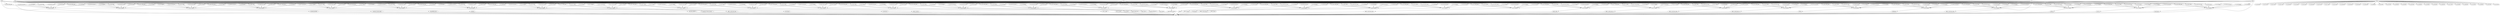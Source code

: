 strict digraph "()" {
	"U_0_000.CD_in_reg" -> "U_0_000.RegOut"	 [weight=1.0];
	"U_0_022.CA_reg" -> "U_0_022.RegOut"	 [weight=1.0];
	"U_0_002.CD_in_reg" -> "U_0_002.RegOut"	 [weight=1.0];
	RX_APPEND_CRC -> CD_out	 [weight=1.0];
	"U_0_026.RegOut" -> RX_MAX_LENGTH	 [weight=1.0];
	"U_0_011.Reset" -> "U_0_011.RegOut"	 [weight=2.0];
	MAC_tx_add_en -> CD_out	 [weight=1.0];
	"U_0_034.Reset" -> "U_0_034.RegOut"	 [weight=2.0];
	"U_0_016.CCSB" -> "U_0_016.RegOut"	 [weight=1.0];
	"U_0_029.CA_reg_set" -> "U_0_029.RegOut"	 [weight=1.0];
	"U_0_004.CA_reg_set" -> "U_0_004.RegOut"	 [weight=1.0];
	"U_0_023.CA_reg_set" -> "U_0_023.RegOut"	 [weight=1.0];
	"U_0_013.Reset" -> "U_0_013.RegOut"	 [weight=2.0];
	tx_pause_en -> CD_out	 [weight=1.0];
	"U_0_014.CA_reg_set" -> "U_0_014.RegOut"	 [weight=1.0];
	WRB -> "U_0_027.CWR_pulse"	 [weight=1.0];
	WRB -> "U_0_014.CWR_pulse"	 [weight=1.0];
	WRB -> "U_0_029.CWR_pulse"	 [weight=1.0];
	WRB -> "U_0_013.CWR_pulse"	 [weight=1.0];
	WRB -> "U_0_007.CWR_pulse"	 [weight=1.0];
	WRB -> "U_0_015.CWR_pulse"	 [weight=1.0];
	WRB -> "U_0_034.CWR_pulse"	 [weight=1.0];
	WRB -> "U_0_017.CWR_pulse"	 [weight=1.0];
	WRB -> "U_0_000.CWR_pulse"	 [weight=1.0];
	WRB -> "U_0_002.CWR_pulse"	 [weight=1.0];
	WRB -> "U_0_018.CWR_pulse"	 [weight=1.0];
	WRB -> "U_0_022.CWR_pulse"	 [weight=1.0];
	WRB -> "U_0_001.CWR_pulse"	 [weight=1.0];
	WRB -> "U_0_020.CWR_pulse"	 [weight=1.0];
	WRB -> "U_0_024.CWR_pulse"	 [weight=1.0];
	WRB -> "U_0_008.CWR_pulse"	 [weight=1.0];
	WRB -> "U_0_019.CWR_pulse"	 [weight=1.0];
	WRB -> "U_0_011.CWR_pulse"	 [weight=1.0];
	WRB -> "U_0_003.CWR_pulse"	 [weight=1.0];
	WRB -> "U_0_006.CWR_pulse"	 [weight=1.0];
	WRB -> CD_out	 [weight=36.0];
	WRB -> "U_0_004.CWR_pulse"	 [weight=1.0];
	WRB -> "U_0_012.CWR_pulse"	 [weight=1.0];
	WRB -> "U_0_026.CWR_pulse"	 [weight=1.0];
	WRB -> "U_0_033.CWR_pulse"	 [weight=1.0];
	WRB -> "U_0_005.CWR_pulse"	 [weight=1.0];
	WRB -> "U_0_025.CWR_pulse"	 [weight=1.0];
	WRB -> "U_0_023.CWR_pulse"	 [weight=1.0];
	WRB -> "U_0_010.CWR_pulse"	 [weight=1.0];
	WRB -> "U_0_016.CWR_pulse"	 [weight=1.0];
	WRB -> "U_0_021.CWR_pulse"	 [weight=1.0];
	WRB -> "U_0_009.CWR_pulse"	 [weight=1.0];
	WRB -> "U_0_028.CWR_pulse"	 [weight=1.0];
	"U_0_025.Reset" -> "U_0_025.RegOut"	 [weight=2.0];
	"U_0_000.RegInit" -> "U_0_000.RegOut"	 [weight=1.0];
	"U_0_007.Reset" -> "U_0_007.RegOut"	 [weight=2.0];
	"U_0_034.CD_in_reg" -> "U_0_034.RegOut"	 [weight=1.0];
	"U_0_021.CA_reg_set" -> "U_0_021.RegOut"	 [weight=1.0];
	"U_0_027.CWR_pulse" -> "U_0_027.RegOut"	 [weight=1.0];
	Tx_Lwmark -> CD_out	 [weight=1.0];
	"U_0_033.CA_reg" -> "U_0_033.RegOut"	 [weight=1.0];
	RX_MIN_LENGTH -> CD_out	 [weight=1.0];
	"U_0_021.CCSB" -> "U_0_021.RegOut"	 [weight=1.0];
	"U_0_017.RegInit" -> "U_0_017.RegOut"	 [weight=1.0];
	"U_0_014.CWR_pulse" -> "U_0_014.RegOut"	 [weight=1.0];
	broadcast_bucket_depth -> CD_out	 [weight=1.0];
	"U_0_015.CCSB" -> "U_0_015.RegOut"	 [weight=1.0];
	"U_0_005.CA_reg" -> "U_0_005.RegOut"	 [weight=1.0];
	"U_0_024.CCSB" -> "U_0_024.RegOut"	 [weight=1.0];
	"U_0_034.CCSB" -> "U_0_034.RegOut"	 [weight=1.0];
	"U_0_001.CA_reg" -> "U_0_001.RegOut"	 [weight=1.0];
	"U_0_003.CA_reg" -> "U_0_003.RegOut"	 [weight=1.0];
	"U_0_028.Reset" -> "U_0_028.RegOut"	 [weight=2.0];
	"U_0_003.CA_reg_set" -> "U_0_003.RegOut"	 [weight=1.0];
	"U_0_022.RegOut" -> Rx_Hwmark	 [weight=1.0];
	"U_0_021.RegOut" -> RX_APPEND_CRC	 [weight=1.0];
	"U_0_027.CA_reg_set" -> "U_0_027.RegOut"	 [weight=1.0];
	"U_0_020.RegOut" -> broadcast_bucket_interval	 [weight=1.0];
	"U_0_003.RegOut" -> pause_quanta_set	 [weight=1.0];
	"U_0_011.CA_reg" -> "U_0_011.RegOut"	 [weight=1.0];
	"U_0_022.CA_reg_set" -> "U_0_022.RegOut"	 [weight=1.0];
	"U_0_017.CD_in_reg" -> "U_0_017.RegOut"	 [weight=1.0];
	"U_0_024.RegInit" -> "U_0_024.RegOut"	 [weight=1.0];
	"U_0_004.CA_reg" -> "U_0_004.RegOut"	 [weight=1.0];
	"U_0_028.CA_reg_set" -> "U_0_028.RegOut"	 [weight=1.0];
	Rx_Hwmark -> CD_out	 [weight=1.0];
	"U_0_006.RegOut" -> MaxRetry	 [weight=1.0];
	"U_0_029.CCSB" -> "U_0_029.RegOut"	 [weight=1.0];
	"U_0_017.CA_reg" -> "U_0_017.RegOut"	 [weight=1.0];
	"U_0_008.RegOut" -> MAC_tx_add_prom_data	 [weight=1.0];
	"U_0_019.RegInit" -> "U_0_019.RegOut"	 [weight=1.0];
	"U_0_010.RegInit" -> "U_0_010.RegOut"	 [weight=1.0];
	"U_0_017.CCSB" -> "U_0_017.RegOut"	 [weight=1.0];
	"U_0_029.CWR_pulse" -> "U_0_029.RegOut"	 [weight=1.0];
	CPU_rd_grant -> CD_out	 [weight=1.0];
	"U_0_017.Reset" -> "U_0_017.RegOut"	 [weight=2.0];
	"U_0_000.CA_reg_set" -> "U_0_000.RegOut"	 [weight=1.0];
	"U_0_015.CA_reg" -> "U_0_015.RegOut"	 [weight=1.0];
	"U_0_028.RegOut" -> CPU_rd_addr	 [weight=1.0];
	"U_0_025.CD_in_reg" -> "U_0_025.RegOut"	 [weight=1.0];
	"U_0_013.CWR_pulse" -> "U_0_013.RegOut"	 [weight=1.0];
	"U_0_007.CWR_pulse" -> "U_0_007.RegOut"	 [weight=1.0];
	"U_0_013.CD_in_reg" -> "U_0_013.RegOut"	 [weight=1.0];
	"U_0_027.Reset" -> "U_0_027.RegOut"	 [weight=2.0];
	"U_0_018.Reset" -> "U_0_018.RegOut"	 [weight=2.0];
	"U_0_008.CD_in_reg" -> "U_0_008.RegOut"	 [weight=1.0];
	"U_0_012.CA_reg" -> "U_0_012.RegOut"	 [weight=1.0];
	"U_0_014.Reset" -> "U_0_014.RegOut"	 [weight=2.0];
	"U_0_033.Reset" -> "U_0_033.RegOut"	 [weight=2.0];
	"U_0_025.CA_reg" -> "U_0_025.RegOut"	 [weight=1.0];
	"U_0_014.RegInit" -> "U_0_014.RegOut"	 [weight=1.0];
	"U_0_009.CD_in_reg" -> "U_0_009.RegOut"	 [weight=1.0];
	"U_0_010.CD_in_reg" -> "U_0_010.RegOut"	 [weight=1.0];
	"U_0_034.CA_reg" -> "U_0_034.RegOut"	 [weight=1.0];
	"U_0_015.CWR_pulse" -> "U_0_015.RegOut"	 [weight=1.0];
	CRC_chk_en -> CD_out	 [weight=1.0];
	"U_0_011.RegInit" -> "U_0_011.RegOut"	 [weight=1.0];
	CPU_rd_addr -> CD_out	 [weight=1.0];
	"U_0_018.RegOut" -> broadcast_filter_en	 [weight=1.0];
	"U_0_010.CA_reg" -> "U_0_010.RegOut"	 [weight=1.0];
	"U_0_019.RegOut" -> broadcast_bucket_depth	 [weight=1.0];
	"U_0_013.CA_reg" -> "U_0_013.RegOut"	 [weight=1.0];
	"U_0_008.CA_reg_set" -> "U_0_008.RegOut"	 [weight=1.0];
	"U_0_013.RegInit" -> "U_0_013.RegOut"	 [weight=1.0];
	"U_0_034.CWR_pulse" -> "U_0_034.RegOut"	 [weight=1.0];
	"U_0_012.Reset" -> "U_0_012.RegOut"	 [weight=2.0];
	"U_0_024.CA_reg_set" -> "U_0_024.RegOut"	 [weight=1.0];
	CSB -> "U_0_016.CCSB"	 [weight=1.0];
	CSB -> "U_0_021.CCSB"	 [weight=1.0];
	CSB -> "U_0_015.CCSB"	 [weight=1.0];
	CSB -> "U_0_024.CCSB"	 [weight=1.0];
	CSB -> "U_0_034.CCSB"	 [weight=1.0];
	CSB -> "U_0_029.CCSB"	 [weight=1.0];
	CSB -> "U_0_017.CCSB"	 [weight=1.0];
	CSB -> "U_0_001.CCSB"	 [weight=1.0];
	CSB -> "U_0_006.CCSB"	 [weight=1.0];
	CSB -> "U_0_033.CCSB"	 [weight=1.0];
	CSB -> "U_0_003.CCSB"	 [weight=1.0];
	CSB -> "U_0_002.CCSB"	 [weight=1.0];
	CSB -> "U_0_011.CCSB"	 [weight=1.0];
	CSB -> "U_0_027.CCSB"	 [weight=1.0];
	CSB -> "U_0_005.CCSB"	 [weight=1.0];
	CSB -> "U_0_012.CCSB"	 [weight=1.0];
	CSB -> CD_out	 [weight=36.0];
	CSB -> "U_0_010.CCSB"	 [weight=1.0];
	CSB -> "U_0_025.CCSB"	 [weight=1.0];
	CSB -> "U_0_023.CCSB"	 [weight=1.0];
	CSB -> "U_0_000.CCSB"	 [weight=1.0];
	CSB -> "U_0_007.CCSB"	 [weight=1.0];
	CSB -> "U_0_009.CCSB"	 [weight=1.0];
	CSB -> "U_0_014.CCSB"	 [weight=1.0];
	CSB -> "U_0_004.CCSB"	 [weight=1.0];
	CSB -> "U_0_020.CCSB"	 [weight=1.0];
	CSB -> "U_0_028.CCSB"	 [weight=1.0];
	CSB -> "U_0_018.CCSB"	 [weight=1.0];
	CSB -> "U_0_019.CCSB"	 [weight=1.0];
	CSB -> "U_0_013.CCSB"	 [weight=1.0];
	CSB -> "U_0_026.CCSB"	 [weight=1.0];
	CSB -> "U_0_008.CCSB"	 [weight=1.0];
	CSB -> "U_0_022.CCSB"	 [weight=1.0];
	"U_0_017.CWR_pulse" -> "U_0_017.RegOut"	 [weight=1.0];
	"U_0_003.RegInit" -> "U_0_003.RegOut"	 [weight=1.0];
	"U_0_033.CA_reg_set" -> "U_0_033.RegOut"	 [weight=1.0];
	"U_0_018.CA_reg_set" -> "U_0_018.RegOut"	 [weight=1.0];
	"U_0_000.CWR_pulse" -> "U_0_000.RegOut"	 [weight=1.0];
	"U_0_001.CCSB" -> "U_0_001.RegOut"	 [weight=1.0];
	"U_0_002.CWR_pulse" -> "U_0_002.RegOut"	 [weight=1.0];
	"U_0_020.RegInit" -> "U_0_020.RegOut"	 [weight=1.0];
	"U_0_006.CCSB" -> "U_0_006.RegOut"	 [weight=1.0];
	RX_MAX_LENGTH -> CD_out	 [weight=1.0];
	"U_0_029.CD_in_reg" -> "U_0_029.RegOut"	 [weight=1.0];
	"U_0_027.RegInit" -> "U_0_027.RegOut"	 [weight=1.0];
	"U_0_018.CWR_pulse" -> "U_0_018.RegOut"	 [weight=1.0];
	Rx_Lwmark -> CD_out	 [weight=1.0];
	"U_0_015.CA_reg_set" -> "U_0_015.RegOut"	 [weight=1.0];
	"U_0_033.CCSB" -> "U_0_033.RegOut"	 [weight=1.0];
	"U_0_019.CA_reg" -> "U_0_019.RegOut"	 [weight=1.0];
	"U_0_009.Reset" -> "U_0_009.RegOut"	 [weight=2.0];
	"U_0_002.CA_reg_set" -> "U_0_002.RegOut"	 [weight=1.0];
	"U_0_022.CWR_pulse" -> "U_0_022.RegOut"	 [weight=1.0];
	"U_0_003.CCSB" -> "U_0_003.RegOut"	 [weight=1.0];
	"U_0_015.CD_in_reg" -> "U_0_015.RegOut"	 [weight=1.0];
	MAC_tx_add_prom_data -> CD_out	 [weight=1.0];
	"U_0_020.CD_in_reg" -> "U_0_020.RegOut"	 [weight=1.0];
	"U_0_026.Reset" -> "U_0_026.RegOut"	 [weight=2.0];
	"U_0_002.CCSB" -> "U_0_002.RegOut"	 [weight=1.0];
	"U_0_002.RegOut" -> pause_frame_send_en	 [weight=1.0];
	"U_0_005.Reset" -> "U_0_005.RegOut"	 [weight=2.0];
	"U_0_011.CCSB" -> "U_0_011.RegOut"	 [weight=1.0];
	"U_0_034.RegOut" -> Speed	 [weight=1.0];
	"U_0_021.CD_in_reg" -> "U_0_021.RegOut"	 [weight=1.0];
	"U_0_016.CD_in_reg" -> "U_0_016.RegOut"	 [weight=1.0];
	"U_0_027.CCSB" -> "U_0_027.RegOut"	 [weight=1.0];
	"U_0_010.CA_reg_set" -> "U_0_010.RegOut"	 [weight=1.0];
	"U_0_014.CD_in_reg" -> "U_0_014.RegOut"	 [weight=1.0];
	"U_0_016.Reset" -> "U_0_016.RegOut"	 [weight=2.0];
	"U_0_001.CWR_pulse" -> "U_0_001.RegOut"	 [weight=1.0];
	Clk_reg -> "U_0_016.Clk"	 [weight=1.0];
	Clk_reg -> "U_0_027.Clk"	 [weight=1.0];
	Clk_reg -> "U_0_001.Clk"	 [weight=1.0];
	Clk_reg -> "U_0_021.Clk"	 [weight=1.0];
	Clk_reg -> "U_0_018.Clk"	 [weight=1.0];
	Clk_reg -> "U_0_014.Clk"	 [weight=1.0];
	Clk_reg -> "U_0_022.Clk"	 [weight=1.0];
	Clk_reg -> "U_0_024.Clk"	 [weight=1.0];
	Clk_reg -> "U_0_007.Clk"	 [weight=1.0];
	Clk_reg -> "U_0_017.Clk"	 [weight=1.0];
	Clk_reg -> "U_0_015.Clk"	 [weight=1.0];
	Clk_reg -> "U_0_026.Clk"	 [weight=1.0];
	Clk_reg -> "U_0_005.Clk"	 [weight=1.0];
	Clk_reg -> "U_0_033.Clk"	 [weight=1.0];
	Clk_reg -> "U_0_002.Clk"	 [weight=1.0];
	Clk_reg -> "U_0_009.Clk"	 [weight=1.0];
	Clk_reg -> "U_0_019.Clk"	 [weight=1.0];
	Clk_reg -> "U_0_013.Clk"	 [weight=1.0];
	Clk_reg -> "U_0_003.Clk"	 [weight=1.0];
	Clk_reg -> "U_0_004.Clk"	 [weight=1.0];
	Clk_reg -> "U_0_023.Clk"	 [weight=1.0];
	Clk_reg -> "U_0_029.Clk"	 [weight=1.0];
	Clk_reg -> "U_0_020.Clk"	 [weight=1.0];
	Clk_reg -> "U_0_034.Clk"	 [weight=1.0];
	Clk_reg -> "U_0_000.Clk"	 [weight=1.0];
	Clk_reg -> "U_0_011.Clk"	 [weight=1.0];
	Clk_reg -> "U_0_028.Clk"	 [weight=1.0];
	Clk_reg -> "U_0_006.Clk"	 [weight=1.0];
	Clk_reg -> "U_0_010.Clk"	 [weight=1.0];
	Clk_reg -> "U_0_008.Clk"	 [weight=1.0];
	Clk_reg -> "U_0_025.Clk"	 [weight=1.0];
	Clk_reg -> "U_0_012.Clk"	 [weight=1.0];
	"U_0_015.Reset" -> "U_0_015.RegOut"	 [weight=2.0];
	"U_0_023.CA_reg" -> "U_0_023.RegOut"	 [weight=1.0];
	"U_0_020.Reset" -> "U_0_020.RegOut"	 [weight=2.0];
	"U_0_020.CA_reg" -> "U_0_020.RegOut"	 [weight=1.0];
	"U_0_020.CWR_pulse" -> "U_0_020.RegOut"	 [weight=1.0];
	"U_0_016.RegInit" -> "U_0_016.RegOut"	 [weight=1.0];
	Speed -> CD_out	 [weight=1.0];
	"U_0_019.CD_in_reg" -> "U_0_019.RegOut"	 [weight=1.0];
	"U_0_024.CWR_pulse" -> "U_0_024.RegOut"	 [weight=1.0];
	"U_0_008.CWR_pulse" -> "U_0_008.RegOut"	 [weight=1.0];
	"U_0_019.Reset" -> "U_0_019.RegOut"	 [weight=2.0];
	CD_in -> "U_0_000.CD_in_reg"	 [weight=1.0];
	CD_in -> "U_0_002.CD_in_reg"	 [weight=1.0];
	CD_in -> "U_0_034.CD_in_reg"	 [weight=1.0];
	CD_in -> "U_0_017.CD_in_reg"	 [weight=1.0];
	CD_in -> "U_0_025.CD_in_reg"	 [weight=1.0];
	CD_in -> "U_0_013.CD_in_reg"	 [weight=1.0];
	CD_in -> "U_0_008.CD_in_reg"	 [weight=1.0];
	CD_in -> "U_0_009.CD_in_reg"	 [weight=1.0];
	CD_in -> "U_0_010.CD_in_reg"	 [weight=1.0];
	CD_in -> "U_0_029.CD_in_reg"	 [weight=1.0];
	CD_in -> "U_0_015.CD_in_reg"	 [weight=1.0];
	CD_in -> "U_0_020.CD_in_reg"	 [weight=1.0];
	CD_in -> "U_0_021.CD_in_reg"	 [weight=1.0];
	CD_in -> "U_0_016.CD_in_reg"	 [weight=1.0];
	CD_in -> "U_0_014.CD_in_reg"	 [weight=1.0];
	CD_in -> "U_0_019.CD_in_reg"	 [weight=1.0];
	CD_in -> "U_0_027.CD_in_reg"	 [weight=1.0];
	CD_in -> "U_0_018.CD_in_reg"	 [weight=1.0];
	CD_in -> "U_0_004.CD_in_reg"	 [weight=1.0];
	CD_in -> "U_0_007.CD_in_reg"	 [weight=1.0];
	CD_in -> "U_0_028.CD_in_reg"	 [weight=1.0];
	CD_in -> "U_0_006.CD_in_reg"	 [weight=1.0];
	CD_in -> "U_0_026.CD_in_reg"	 [weight=1.0];
	CD_in -> "U_0_024.CD_in_reg"	 [weight=1.0];
	CD_in -> "U_0_033.CD_in_reg"	 [weight=1.0];
	CD_in -> "U_0_022.CD_in_reg"	 [weight=1.0];
	CD_in -> "U_0_011.CD_in_reg"	 [weight=1.0];
	CD_in -> "U_0_001.CD_in_reg"	 [weight=1.0];
	CD_in -> "U_0_003.CD_in_reg"	 [weight=1.0];
	CD_in -> "U_0_005.CD_in_reg"	 [weight=1.0];
	CD_in -> "U_0_012.CD_in_reg"	 [weight=1.0];
	CD_in -> "U_0_023.CD_in_reg"	 [weight=1.0];
	"U_0_019.CWR_pulse" -> "U_0_019.RegOut"	 [weight=1.0];
	"U_0_000.CA_reg" -> "U_0_000.RegOut"	 [weight=1.0];
	"U_0_011.CWR_pulse" -> "U_0_011.RegOut"	 [weight=1.0];
	"U_0_007.RegInit" -> "U_0_007.RegOut"	 [weight=1.0];
	"U_0_009.CA_reg_set" -> "U_0_009.RegOut"	 [weight=1.0];
	"U_0_005.CCSB" -> "U_0_005.RegOut"	 [weight=1.0];
	"U_0_029.RegOut" -> CPU_rd_apply	 [weight=1.0];
	"U_0_000.RegOut" -> Tx_Hwmark	 [weight=1.0];
	MAC_rx_add_prom_data -> CD_out	 [weight=1.0];
	"U_0_012.CA_reg_set" -> "U_0_012.RegOut"	 [weight=1.0];
	"U_0_024.Reset" -> "U_0_024.RegOut"	 [weight=2.0];
	"U_0_003.CWR_pulse" -> "U_0_003.RegOut"	 [weight=1.0];
	"U_0_007.CA_reg_set" -> "U_0_007.RegOut"	 [weight=1.0];
	"U_0_005.RegInit" -> "U_0_005.RegOut"	 [weight=1.0];
	"U_0_027.CD_in_reg" -> "U_0_027.RegOut"	 [weight=1.0];
	CPU_rd_dout -> CD_out	 [weight=2.0];
	"U_0_006.CWR_pulse" -> "U_0_006.RegOut"	 [weight=1.0];
	"U_0_002.Reset" -> "U_0_002.RegOut"	 [weight=2.0];
	"U_0_002.CA_reg" -> "U_0_002.RegOut"	 [weight=1.0];
	"U_0_012.CCSB" -> "U_0_012.RegOut"	 [weight=1.0];
	RX_IFG_SET -> CD_out	 [weight=1.0];
	"U_0_017.RegOut" -> MAC_rx_add_prom_wr	 [weight=1.0];
	"U_0_018.CD_in_reg" -> "U_0_018.RegOut"	 [weight=1.0];
	"U_0_009.RegOut" -> MAC_tx_add_prom_add	 [weight=1.0];
	Tx_Hwmark -> CD_out	 [weight=1.0];
	"U_0_004.CWR_pulse" -> "U_0_004.RegOut"	 [weight=1.0];
	"U_0_010.CCSB" -> "U_0_010.RegOut"	 [weight=1.0];
	"U_0_004.CD_in_reg" -> "U_0_004.RegOut"	 [weight=1.0];
	"U_0_025.CCSB" -> "U_0_025.RegOut"	 [weight=1.0];
	"U_0_002.RegInit" -> "U_0_002.RegOut"	 [weight=1.0];
	"U_0_010.RegOut" -> MAC_tx_add_prom_wr	 [weight=1.0];
	"U_0_012.CWR_pulse" -> "U_0_012.RegOut"	 [weight=1.0];
	"U_0_022.Reset" -> "U_0_022.RegOut"	 [weight=2.0];
	"U_0_026.CWR_pulse" -> "U_0_026.RegOut"	 [weight=1.0];
	"U_0_007.CD_in_reg" -> "U_0_007.RegOut"	 [weight=1.0];
	"U_0_015.RegInit" -> "U_0_015.RegOut"	 [weight=1.0];
	"U_0_027.CA_reg" -> "U_0_027.RegOut"	 [weight=1.0];
	"U_0_008.CA_reg" -> "U_0_008.RegOut"	 [weight=1.0];
	"U_0_033.CWR_pulse" -> "U_0_033.RegOut"	 [weight=1.0];
	"U_0_004.RegOut" -> IFGset	 [weight=1.0];
	"U_0_005.RegOut" -> FullDuplex	 [weight=1.0];
	"U_0_023.CCSB" -> "U_0_023.RegOut"	 [weight=1.0];
	MAC_rx_add_prom_add -> CD_out	 [weight=1.0];
	broadcast_filter_en -> CD_out	 [weight=1.0];
	"U_0_000.CCSB" -> "U_0_000.RegOut"	 [weight=1.0];
	IFGset -> CD_out	 [weight=1.0];
	pause_frame_send_en -> CD_out	 [weight=1.0];
	CA -> "U_0_022.CA_reg"	 [weight=1.0];
	CA -> "U_0_033.CA_reg"	 [weight=1.0];
	CA -> "U_0_005.CA_reg"	 [weight=1.0];
	CA -> "U_0_001.CA_reg"	 [weight=1.0];
	CA -> "U_0_003.CA_reg"	 [weight=1.0];
	CA -> "U_0_011.CA_reg"	 [weight=1.0];
	CA -> "U_0_004.CA_reg"	 [weight=1.0];
	CA -> "U_0_017.CA_reg"	 [weight=1.0];
	CA -> "U_0_015.CA_reg"	 [weight=1.0];
	CA -> "U_0_012.CA_reg"	 [weight=1.0];
	CA -> "U_0_025.CA_reg"	 [weight=1.0];
	CA -> "U_0_034.CA_reg"	 [weight=1.0];
	CA -> "U_0_010.CA_reg"	 [weight=1.0];
	CA -> "U_0_013.CA_reg"	 [weight=1.0];
	CA -> "U_0_019.CA_reg"	 [weight=1.0];
	CA -> "U_0_023.CA_reg"	 [weight=1.0];
	CA -> "U_0_020.CA_reg"	 [weight=1.0];
	CA -> "U_0_000.CA_reg"	 [weight=1.0];
	CA -> "U_0_002.CA_reg"	 [weight=1.0];
	CA -> CD_out	 [weight=36.0];
	CA -> "U_0_027.CA_reg"	 [weight=1.0];
	CA -> "U_0_008.CA_reg"	 [weight=1.0];
	CA -> "U_0_009.CA_reg"	 [weight=1.0];
	CA -> "U_0_016.CA_reg"	 [weight=1.0];
	CA -> "U_0_007.CA_reg"	 [weight=1.0];
	CA -> "U_0_028.CA_reg"	 [weight=1.0];
	CA -> "U_0_024.CA_reg"	 [weight=1.0];
	CA -> "U_0_029.CA_reg"	 [weight=1.0];
	CA -> "U_0_014.CA_reg"	 [weight=1.0];
	CA -> "U_0_018.CA_reg"	 [weight=1.0];
	CA -> "U_0_026.CA_reg"	 [weight=1.0];
	CA -> "U_0_021.CA_reg"	 [weight=1.0];
	CA -> "U_0_006.CA_reg"	 [weight=1.0];
	"U_0_006.CA_reg_set" -> "U_0_006.RegOut"	 [weight=1.0];
	"U_0_007.CCSB" -> "U_0_007.RegOut"	 [weight=1.0];
	"U_0_009.CCSB" -> "U_0_009.RegOut"	 [weight=1.0];
	MAC_tx_add_prom_wr -> CD_out	 [weight=1.0];
	"U_0_028.RegInit" -> "U_0_028.RegOut"	 [weight=1.0];
	"U_0_014.CCSB" -> "U_0_014.RegOut"	 [weight=1.0];
	"U_0_005.CWR_pulse" -> "U_0_005.RegOut"	 [weight=1.0];
	"U_0_011.CA_reg_set" -> "U_0_011.RegOut"	 [weight=1.0];
	"U_0_004.CCSB" -> "U_0_004.RegOut"	 [weight=1.0];
	"U_0_018.RegInit" -> "U_0_018.RegOut"	 [weight=1.0];
	"U_0_028.CD_in_reg" -> "U_0_028.RegOut"	 [weight=1.0];
	"U_0_027.RegOut" -> RX_MIN_LENGTH	 [weight=1.0];
	"U_0_001.RegInit" -> "U_0_001.RegOut"	 [weight=1.0];
	"U_0_006.CD_in_reg" -> "U_0_006.RegOut"	 [weight=1.0];
	"U_0_025.CWR_pulse" -> "U_0_025.RegOut"	 [weight=1.0];
	"U_0_006.Reset" -> "U_0_006.RegOut"	 [weight=2.0];
	"U_0_009.RegInit" -> "U_0_009.RegOut"	 [weight=1.0];
	"U_0_029.Reset" -> "U_0_029.RegOut"	 [weight=2.0];
	"U_0_004.Reset" -> "U_0_004.RegOut"	 [weight=2.0];
	"U_0_020.CCSB" -> "U_0_020.RegOut"	 [weight=1.0];
	"U_0_023.RegInit" -> "U_0_023.RegOut"	 [weight=1.0];
	"U_0_028.CCSB" -> "U_0_028.RegOut"	 [weight=1.0];
	"U_0_026.CA_reg_set" -> "U_0_026.RegOut"	 [weight=1.0];
	xoff_cpu -> CD_out	 [weight=1.0];
	"U_0_009.CA_reg" -> "U_0_009.RegOut"	 [weight=1.0];
	"U_0_026.CD_in_reg" -> "U_0_026.RegOut"	 [weight=1.0];
	"U_0_023.CWR_pulse" -> "U_0_023.RegOut"	 [weight=1.0];
	"U_0_016.CA_reg" -> "U_0_016.RegOut"	 [weight=1.0];
	"U_0_025.CA_reg_set" -> "U_0_025.RegOut"	 [weight=1.0];
	"U_0_018.CCSB" -> "U_0_018.RegOut"	 [weight=1.0];
	"U_0_007.CA_reg" -> "U_0_007.RegOut"	 [weight=1.0];
	"U_0_024.CD_in_reg" -> "U_0_024.RegOut"	 [weight=1.0];
	"U_0_010.CWR_pulse" -> "U_0_010.RegOut"	 [weight=1.0];
	"U_0_033.RegInit" -> "U_0_033.RegOut"	 [weight=1.0];
	broadcast_bucket_interval -> CD_out	 [weight=1.0];
	Reset -> "U_0_011.Reset"	 [weight=1.0];
	Reset -> "U_0_034.Reset"	 [weight=1.0];
	Reset -> "U_0_013.Reset"	 [weight=1.0];
	Reset -> "U_0_025.Reset"	 [weight=1.0];
	Reset -> "U_0_007.Reset"	 [weight=1.0];
	Reset -> "U_0_028.Reset"	 [weight=1.0];
	Reset -> "U_0_017.Reset"	 [weight=1.0];
	Reset -> "U_0_027.Reset"	 [weight=1.0];
	Reset -> "U_0_018.Reset"	 [weight=1.0];
	Reset -> "U_0_014.Reset"	 [weight=1.0];
	Reset -> "U_0_033.Reset"	 [weight=1.0];
	Reset -> "U_0_012.Reset"	 [weight=1.0];
	Reset -> "U_0_009.Reset"	 [weight=1.0];
	Reset -> "U_0_026.Reset"	 [weight=1.0];
	Reset -> "U_0_005.Reset"	 [weight=1.0];
	Reset -> "U_0_016.Reset"	 [weight=1.0];
	Reset -> "U_0_015.Reset"	 [weight=1.0];
	Reset -> "U_0_020.Reset"	 [weight=1.0];
	Reset -> "U_0_019.Reset"	 [weight=1.0];
	Reset -> "U_0_024.Reset"	 [weight=1.0];
	Reset -> "U_0_002.Reset"	 [weight=1.0];
	Reset -> CD_out	 [weight=37.0];
	Reset -> "U_0_022.Reset"	 [weight=1.0];
	Reset -> "U_0_006.Reset"	 [weight=1.0];
	Reset -> "U_0_029.Reset"	 [weight=1.0];
	Reset -> "U_0_004.Reset"	 [weight=1.0];
	Reset -> "U_0_000.Reset"	 [weight=1.0];
	Reset -> "U_0_001.Reset"	 [weight=1.0];
	Reset -> "U_0_008.Reset"	 [weight=1.0];
	Reset -> "U_0_021.Reset"	 [weight=1.0];
	Reset -> "U_0_010.Reset"	 [weight=1.0];
	Reset -> "U_0_023.Reset"	 [weight=1.0];
	Reset -> "U_0_003.Reset"	 [weight=1.0];
	"U_0_000.Reset" -> "U_0_000.RegOut"	 [weight=2.0];
	"U_0_001.Reset" -> "U_0_001.RegOut"	 [weight=2.0];
	"U_0_013.RegOut" -> xon_cpu	 [weight=1.0];
	"U_0_028.CA_reg" -> "U_0_028.RegOut"	 [weight=1.0];
	"U_0_013.CA_reg_set" -> "U_0_013.RegOut"	 [weight=1.0];
	"U_0_012.RegOut" -> xoff_cpu	 [weight=1.0];
	"U_0_016.CWR_pulse" -> "U_0_016.RegOut"	 [weight=1.0];
	"U_0_011.RegOut" -> tx_pause_en	 [weight=1.0];
	"U_0_033.CD_in_reg" -> "U_0_033.RegOut"	 [weight=1.0];
	"U_0_020.CA_reg_set" -> "U_0_020.RegOut"	 [weight=1.0];
	"U_0_008.Reset" -> "U_0_008.RegOut"	 [weight=2.0];
	"U_0_024.CA_reg" -> "U_0_024.RegOut"	 [weight=1.0];
	"U_0_023.RegOut" -> Rx_Lwmark	 [weight=1.0];
	"U_0_019.CCSB" -> "U_0_019.RegOut"	 [weight=1.0];
	"U_0_033.RegOut" -> Line_loop_en	 [weight=1.0];
	"U_0_022.CD_in_reg" -> "U_0_022.RegOut"	 [weight=1.0];
	"U_0_024.RegOut" -> CRC_chk_en	 [weight=1.0];
	"U_0_013.CCSB" -> "U_0_013.RegOut"	 [weight=1.0];
	"U_0_021.CWR_pulse" -> "U_0_021.RegOut"	 [weight=1.0];
	"U_0_026.RegInit" -> "U_0_026.RegOut"	 [weight=1.0];
	"U_0_017.CA_reg_set" -> "U_0_017.RegOut"	 [weight=1.0];
	FullDuplex -> CD_out	 [weight=1.0];
	"U_0_025.RegOut" -> RX_IFG_SET	 [weight=1.0];
	MaxRetry -> CD_out	 [weight=1.0];
	"U_0_011.CD_in_reg" -> "U_0_011.RegOut"	 [weight=1.0];
	"U_0_026.CCSB" -> "U_0_026.RegOut"	 [weight=1.0];
	"U_0_006.RegInit" -> "U_0_006.RegOut"	 [weight=1.0];
	"U_0_001.RegOut" -> Tx_Lwmark	 [weight=1.0];
	"U_0_005.CA_reg_set" -> "U_0_005.RegOut"	 [weight=1.0];
	xon_cpu -> CD_out	 [weight=1.0];
	"U_0_029.CA_reg" -> "U_0_029.RegOut"	 [weight=1.0];
	"U_0_009.CWR_pulse" -> "U_0_009.RegOut"	 [weight=1.0];
	"U_0_021.Reset" -> "U_0_021.RegOut"	 [weight=2.0];
	CPU_rd_apply -> CD_out	 [weight=1.0];
	"U_0_008.RegInit" -> "U_0_008.RegOut"	 [weight=1.0];
	"U_0_001.CD_in_reg" -> "U_0_001.RegOut"	 [weight=1.0];
	"U_0_016.RegOut" -> MAC_rx_add_prom_add	 [weight=1.0];
	"U_0_001.CA_reg_set" -> "U_0_001.RegOut"	 [weight=1.0];
	"U_0_004.RegInit" -> "U_0_004.RegOut"	 [weight=1.0];
	"U_0_003.CD_in_reg" -> "U_0_003.RegOut"	 [weight=1.0];
	"U_0_014.CA_reg" -> "U_0_014.RegOut"	 [weight=1.0];
	"U_0_018.CA_reg" -> "U_0_018.RegOut"	 [weight=1.0];
	"U_0_034.CA_reg_set" -> "U_0_034.RegOut"	 [weight=1.0];
	"U_0_029.RegInit" -> "U_0_029.RegOut"	 [weight=1.0];
	"U_0_014.RegOut" -> MAC_rx_add_chk_en	 [weight=1.0];
	Line_loop_en -> CD_out	 [weight=1.0];
	MAC_rx_add_chk_en -> CD_out	 [weight=1.0];
	"U_0_007.RegOut" -> MAC_tx_add_en	 [weight=1.0];
	"U_0_010.Reset" -> "U_0_010.RegOut"	 [weight=2.0];
	"U_0_016.CA_reg_set" -> "U_0_016.RegOut"	 [weight=1.0];
	"U_0_012.RegInit" -> "U_0_012.RegOut"	 [weight=1.0];
	"U_0_026.CA_reg" -> "U_0_026.RegOut"	 [weight=1.0];
	"U_0_028.CWR_pulse" -> "U_0_028.RegOut"	 [weight=1.0];
	"U_0_005.CD_in_reg" -> "U_0_005.RegOut"	 [weight=1.0];
	"U_0_015.RegOut" -> MAC_rx_add_prom_data	 [weight=1.0];
	"U_0_023.Reset" -> "U_0_023.RegOut"	 [weight=2.0];
	"U_0_008.CCSB" -> "U_0_008.RegOut"	 [weight=1.0];
	"U_0_025.RegInit" -> "U_0_025.RegOut"	 [weight=1.0];
	"U_0_034.RegInit" -> "U_0_034.RegOut"	 [weight=1.0];
	MAC_rx_add_prom_wr -> CD_out	 [weight=1.0];
	"U_0_022.CCSB" -> "U_0_022.RegOut"	 [weight=1.0];
	"U_0_003.Reset" -> "U_0_003.RegOut"	 [weight=2.0];
	"U_0_022.RegInit" -> "U_0_022.RegOut"	 [weight=1.0];
	"U_0_019.CA_reg_set" -> "U_0_019.RegOut"	 [weight=1.0];
	"U_0_021.CA_reg" -> "U_0_021.RegOut"	 [weight=1.0];
	"U_0_021.RegInit" -> "U_0_021.RegOut"	 [weight=1.0];
	"U_0_012.CD_in_reg" -> "U_0_012.RegOut"	 [weight=1.0];
	"U_0_023.CD_in_reg" -> "U_0_023.RegOut"	 [weight=1.0];
	MAC_tx_add_prom_add -> CD_out	 [weight=1.0];
	pause_quanta_set -> CD_out	 [weight=1.0];
	"U_0_006.CA_reg" -> "U_0_006.RegOut"	 [weight=1.0];
}
